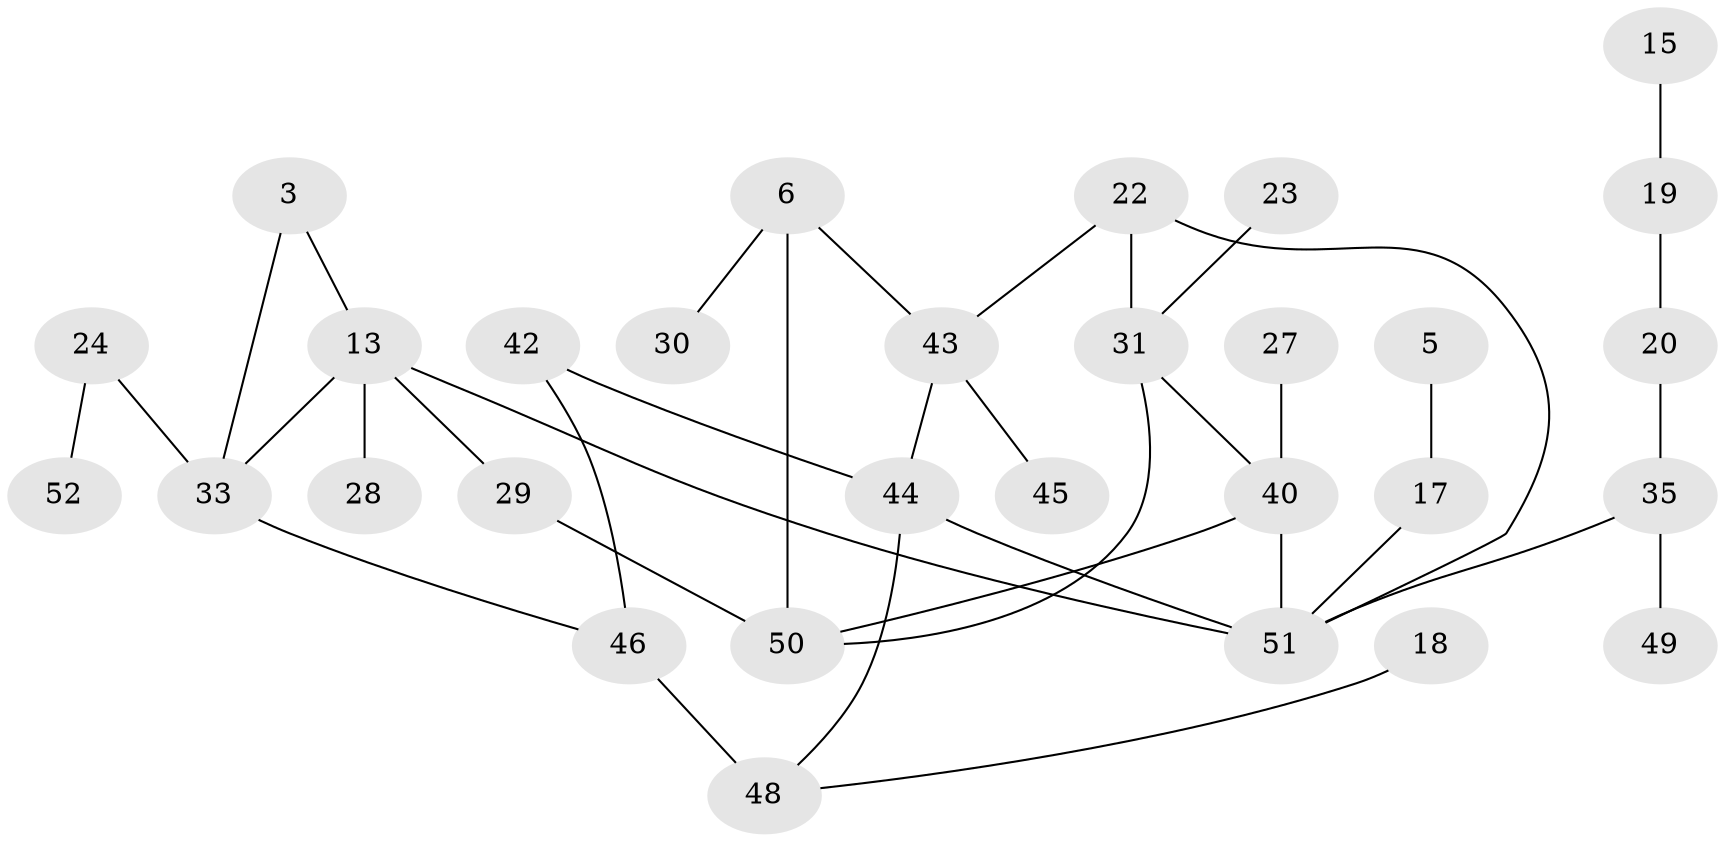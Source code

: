 // original degree distribution, {3: 0.09615384615384616, 2: 0.33653846153846156, 0: 0.15384615384615385, 1: 0.28846153846153844, 4: 0.09615384615384616, 6: 0.009615384615384616, 5: 0.019230769230769232}
// Generated by graph-tools (version 1.1) at 2025/35/03/04/25 23:35:56]
// undirected, 30 vertices, 37 edges
graph export_dot {
  node [color=gray90,style=filled];
  3;
  5;
  6;
  13;
  15;
  17;
  18;
  19;
  20;
  22;
  23;
  24;
  27;
  28;
  29;
  30;
  31;
  33;
  35;
  40;
  42;
  43;
  44;
  45;
  46;
  48;
  49;
  50;
  51;
  52;
  3 -- 13 [weight=1.0];
  3 -- 33 [weight=1.0];
  5 -- 17 [weight=1.0];
  6 -- 30 [weight=1.0];
  6 -- 43 [weight=1.0];
  6 -- 50 [weight=1.0];
  13 -- 28 [weight=1.0];
  13 -- 29 [weight=1.0];
  13 -- 33 [weight=1.0];
  13 -- 51 [weight=1.0];
  15 -- 19 [weight=1.0];
  17 -- 51 [weight=1.0];
  18 -- 48 [weight=1.0];
  19 -- 20 [weight=1.0];
  20 -- 35 [weight=1.0];
  22 -- 31 [weight=2.0];
  22 -- 43 [weight=1.0];
  22 -- 51 [weight=1.0];
  23 -- 31 [weight=1.0];
  24 -- 33 [weight=1.0];
  24 -- 52 [weight=1.0];
  27 -- 40 [weight=1.0];
  29 -- 50 [weight=1.0];
  31 -- 40 [weight=1.0];
  31 -- 50 [weight=1.0];
  33 -- 46 [weight=2.0];
  35 -- 49 [weight=2.0];
  35 -- 51 [weight=1.0];
  40 -- 50 [weight=1.0];
  40 -- 51 [weight=1.0];
  42 -- 44 [weight=1.0];
  42 -- 46 [weight=1.0];
  43 -- 44 [weight=1.0];
  43 -- 45 [weight=1.0];
  44 -- 48 [weight=1.0];
  44 -- 51 [weight=1.0];
  46 -- 48 [weight=2.0];
}
